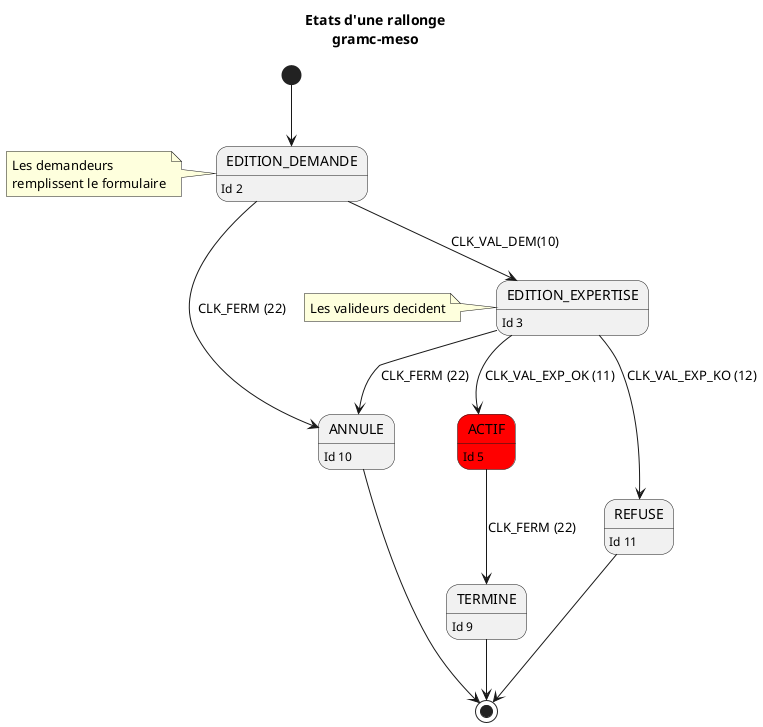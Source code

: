 @startuml
title Etats d'une rallonge\ngramc-meso

EDITION_DEMANDE: Id 2
EDITION_EXPERTISE: Id 3
ACTIF: Id 5
ANNULE: Id 10
TERMINE: Id 9
REFUSE: Id 11
state ACTIF #red

note left of EDITION_DEMANDE: Les demandeurs\nremplissent le formulaire
note left of EDITION_EXPERTISE: Les valideurs decident

[*]               --> EDITION_DEMANDE
EDITION_DEMANDE   --> EDITION_EXPERTISE: CLK_VAL_DEM(10)
EDITION_DEMANDE   --> ANNULE: CLK_FERM (22)
EDITION_EXPERTISE --> ACTIF: CLK_VAL_EXP_OK (11)
EDITION_EXPERTISE --> REFUSE: CLK_VAL_EXP_KO (12)
EDITION_EXPERTISE --> ANNULE: CLK_FERM (22)
ACTIF             --> TERMINE: CLK_FERM (22)
TERMINE           --> [*]
ANNULE            --> [*]
REFUSE            --> [*]

@enduml

